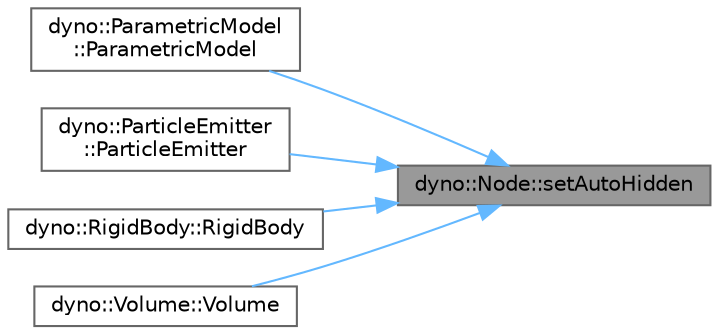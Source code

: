 digraph "dyno::Node::setAutoHidden"
{
 // LATEX_PDF_SIZE
  bgcolor="transparent";
  edge [fontname=Helvetica,fontsize=10,labelfontname=Helvetica,labelfontsize=10];
  node [fontname=Helvetica,fontsize=10,shape=box,height=0.2,width=0.4];
  rankdir="RL";
  Node1 [id="Node000001",label="dyno::Node::setAutoHidden",height=0.2,width=0.4,color="gray40", fillcolor="grey60", style="filled", fontcolor="black",tooltip=" "];
  Node1 -> Node2 [id="edge1_Node000001_Node000002",dir="back",color="steelblue1",style="solid",tooltip=" "];
  Node2 [id="Node000002",label="dyno::ParametricModel\l::ParametricModel",height=0.2,width=0.4,color="grey40", fillcolor="white", style="filled",URL="$classdyno_1_1_parametric_model.html#a3d94295957b24d381478f0b48c0ac103",tooltip=" "];
  Node1 -> Node3 [id="edge2_Node000001_Node000003",dir="back",color="steelblue1",style="solid",tooltip=" "];
  Node3 [id="Node000003",label="dyno::ParticleEmitter\l::ParticleEmitter",height=0.2,width=0.4,color="grey40", fillcolor="white", style="filled",URL="$classdyno_1_1_particle_emitter.html#a9132a3718ba06c6bf4ac0e2b1d9571ed",tooltip=" "];
  Node1 -> Node4 [id="edge3_Node000001_Node000004",dir="back",color="steelblue1",style="solid",tooltip=" "];
  Node4 [id="Node000004",label="dyno::RigidBody::RigidBody",height=0.2,width=0.4,color="grey40", fillcolor="white", style="filled",URL="$classdyno_1_1_rigid_body.html#a53e5fcc7a0c63b650aa12eef15875df4",tooltip=" "];
  Node1 -> Node5 [id="edge4_Node000001_Node000005",dir="back",color="steelblue1",style="solid",tooltip=" "];
  Node5 [id="Node000005",label="dyno::Volume::Volume",height=0.2,width=0.4,color="grey40", fillcolor="white", style="filled",URL="$classdyno_1_1_volume.html#a62b976985069cabcd70e26af02523838",tooltip=" "];
}

